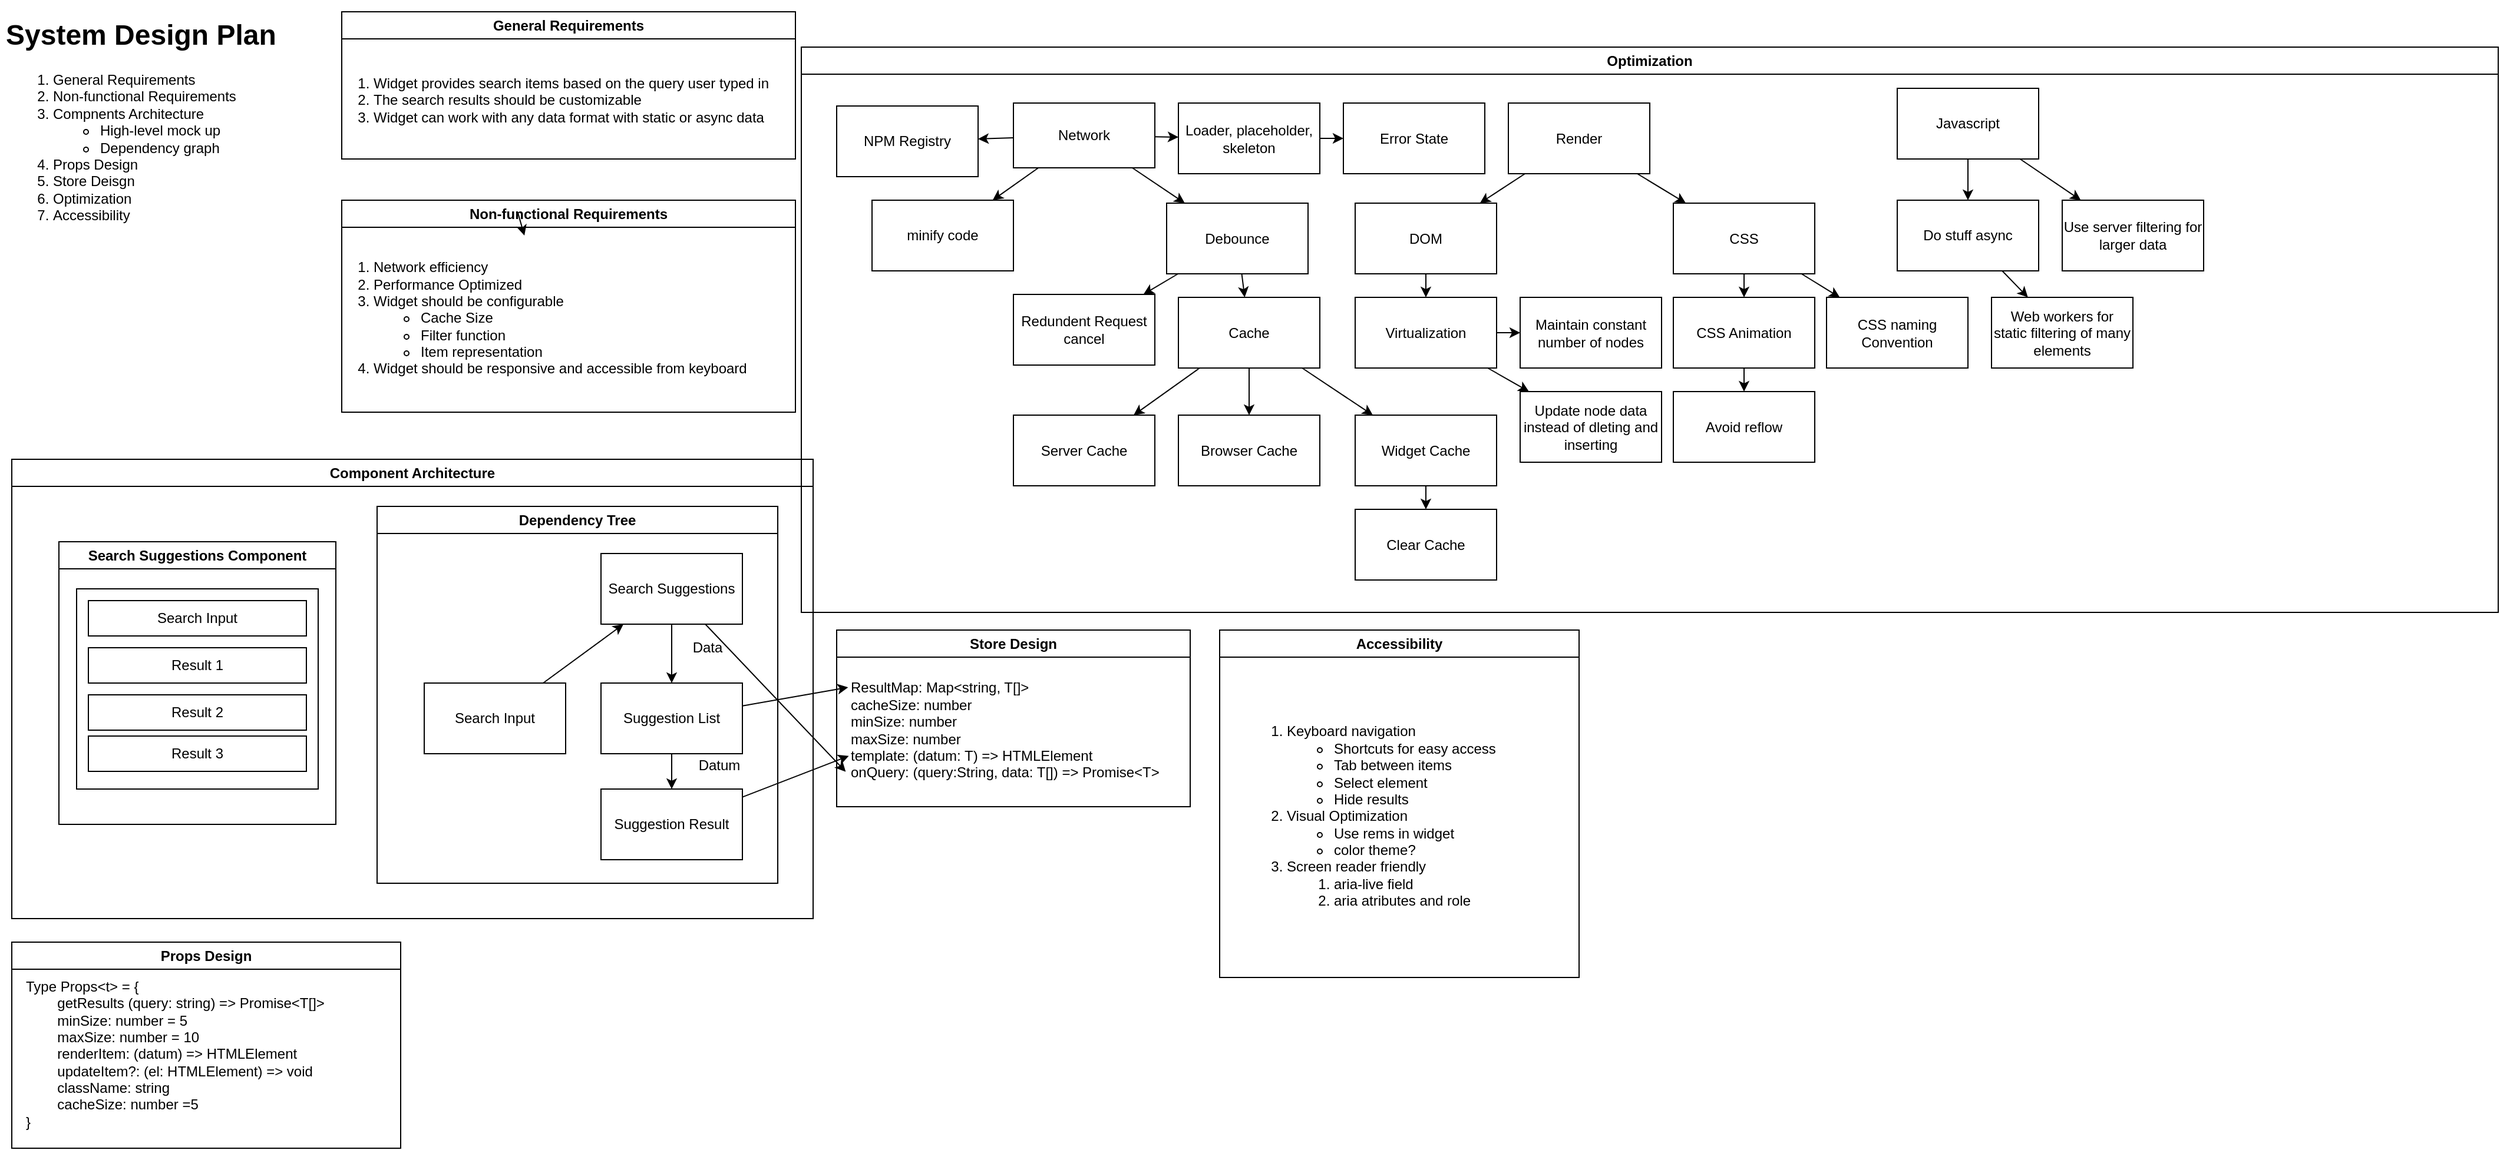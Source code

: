 <mxfile>
    <diagram id="DsMYq3YZ2agmJGqwz92d" name="Page-1">
        <mxGraphModel dx="678" dy="544" grid="1" gridSize="10" guides="1" tooltips="1" connect="1" arrows="1" fold="1" page="1" pageScale="1" pageWidth="850" pageHeight="1100" math="0" shadow="0">
            <root>
                <mxCell id="0"/>
                <mxCell id="1" parent="0"/>
                <mxCell id="4" value="&lt;h1&gt;System Design Plan&lt;/h1&gt;&lt;p&gt;&lt;/p&gt;&lt;ol&gt;&lt;li&gt;General Requirements&lt;/li&gt;&lt;li&gt;Non-functional Requirements&lt;/li&gt;&lt;li&gt;Compnents Architecture&lt;/li&gt;&lt;ul&gt;&lt;li&gt;&lt;span style=&quot;background-color: initial;&quot;&gt;High-level mock up&lt;/span&gt;&lt;/li&gt;&lt;li&gt;&lt;span style=&quot;background-color: initial;&quot;&gt;Dependency graph&lt;/span&gt;&lt;/li&gt;&lt;/ul&gt;&lt;li&gt;Props Design&lt;/li&gt;&lt;li&gt;Store Deisgn&lt;/li&gt;&lt;li&gt;Optimization&lt;/li&gt;&lt;li&gt;Accessibility&lt;/li&gt;&lt;/ol&gt;&lt;p&gt;&lt;/p&gt;" style="text;html=1;strokeColor=none;fillColor=none;spacing=5;spacingTop=-20;whiteSpace=wrap;overflow=hidden;rounded=0;" vertex="1" parent="1">
                    <mxGeometry x="10" y="10" width="260" height="250" as="geometry"/>
                </mxCell>
                <mxCell id="5" value="General Requirements" style="swimlane;whiteSpace=wrap;html=1;" vertex="1" parent="1">
                    <mxGeometry x="300" y="10" width="385" height="125" as="geometry"/>
                </mxCell>
                <mxCell id="6" value="&lt;ol&gt;&lt;li&gt;Widget provides search items based on the query user typed in&lt;/li&gt;&lt;li&gt;The search results should be customizable&lt;/li&gt;&lt;li&gt;Widget can work with any data format with static or async data&lt;/li&gt;&lt;/ol&gt;" style="text;html=1;align=left;verticalAlign=middle;resizable=0;points=[];autosize=1;strokeColor=none;fillColor=none;" vertex="1" parent="5">
                    <mxGeometry x="-15" y="25" width="400" height="100" as="geometry"/>
                </mxCell>
                <mxCell id="7" value="Non-functional Requirements" style="swimlane;whiteSpace=wrap;html=1;" vertex="1" parent="1">
                    <mxGeometry x="300" y="170" width="385" height="180" as="geometry"/>
                </mxCell>
                <mxCell id="8" value="&lt;ol&gt;&lt;li&gt;Network efficiency&lt;/li&gt;&lt;li&gt;Performance Optimized&lt;/li&gt;&lt;li&gt;Widget should be configurable&lt;/li&gt;&lt;ul&gt;&lt;li&gt;Cache Size&lt;/li&gt;&lt;li&gt;Filter function&lt;/li&gt;&lt;li&gt;Item representation&lt;/li&gt;&lt;/ul&gt;&lt;li&gt;Widget should be responsive and accessible from keyboard&lt;/li&gt;&lt;/ol&gt;" style="text;html=1;align=left;verticalAlign=middle;resizable=0;points=[];autosize=1;strokeColor=none;fillColor=none;" vertex="1" parent="7">
                    <mxGeometry x="-15" y="10" width="380" height="180" as="geometry"/>
                </mxCell>
                <mxCell id="9" style="edgeStyle=none;html=1;" edge="1" parent="1" source="8">
                    <mxGeometry relative="1" as="geometry">
                        <mxPoint x="455" y="200" as="targetPoint"/>
                    </mxGeometry>
                </mxCell>
                <mxCell id="11" value="Component Architecture" style="swimlane;whiteSpace=wrap;html=1;" vertex="1" parent="1">
                    <mxGeometry x="20" y="390" width="680" height="390" as="geometry"/>
                </mxCell>
                <mxCell id="12" value="Search Suggestions Component" style="swimlane;whiteSpace=wrap;html=1;" vertex="1" parent="11">
                    <mxGeometry x="40" y="70" width="235" height="240" as="geometry"/>
                </mxCell>
                <mxCell id="13" value="" style="rounded=0;whiteSpace=wrap;html=1;" vertex="1" parent="12">
                    <mxGeometry x="15" y="40" width="205" height="170" as="geometry"/>
                </mxCell>
                <mxCell id="14" value="Search Input" style="rounded=0;whiteSpace=wrap;html=1;" vertex="1" parent="12">
                    <mxGeometry x="25" y="50" width="185" height="30" as="geometry"/>
                </mxCell>
                <mxCell id="16" value="Result 1" style="rounded=0;whiteSpace=wrap;html=1;" vertex="1" parent="12">
                    <mxGeometry x="25" y="90" width="185" height="30" as="geometry"/>
                </mxCell>
                <mxCell id="17" value="Result 2" style="rounded=0;whiteSpace=wrap;html=1;" vertex="1" parent="12">
                    <mxGeometry x="25" y="130" width="185" height="30" as="geometry"/>
                </mxCell>
                <mxCell id="18" value="Result 3" style="rounded=0;whiteSpace=wrap;html=1;" vertex="1" parent="12">
                    <mxGeometry x="25" y="165" width="185" height="30" as="geometry"/>
                </mxCell>
                <mxCell id="19" value="Dependency Tree" style="swimlane;whiteSpace=wrap;html=1;" vertex="1" parent="11">
                    <mxGeometry x="310" y="40" width="340" height="320" as="geometry"/>
                </mxCell>
                <mxCell id="24" style="edgeStyle=none;html=1;" edge="1" parent="19" source="20" target="21">
                    <mxGeometry relative="1" as="geometry"/>
                </mxCell>
                <mxCell id="20" value="Search Suggestions" style="rounded=0;whiteSpace=wrap;html=1;" vertex="1" parent="19">
                    <mxGeometry x="190" y="40" width="120" height="60" as="geometry"/>
                </mxCell>
                <mxCell id="26" style="edgeStyle=none;html=1;" edge="1" parent="19" source="21" target="22">
                    <mxGeometry relative="1" as="geometry"/>
                </mxCell>
                <mxCell id="21" value="Suggestion List" style="rounded=0;whiteSpace=wrap;html=1;" vertex="1" parent="19">
                    <mxGeometry x="190" y="150" width="120" height="60" as="geometry"/>
                </mxCell>
                <mxCell id="22" value="Suggestion Result" style="rounded=0;whiteSpace=wrap;html=1;" vertex="1" parent="19">
                    <mxGeometry x="190" y="240" width="120" height="60" as="geometry"/>
                </mxCell>
                <mxCell id="38" style="edgeStyle=none;html=1;" edge="1" parent="19" source="23" target="20">
                    <mxGeometry relative="1" as="geometry"/>
                </mxCell>
                <mxCell id="23" value="Search Input" style="rounded=0;whiteSpace=wrap;html=1;" vertex="1" parent="19">
                    <mxGeometry x="40" y="150" width="120" height="60" as="geometry"/>
                </mxCell>
                <mxCell id="28" value="Props Design" style="swimlane;whiteSpace=wrap;html=1;" vertex="1" parent="1">
                    <mxGeometry x="20" y="800" width="330" height="175" as="geometry"/>
                </mxCell>
                <mxCell id="29" value="Type Props&amp;lt;t&amp;gt; = {&lt;br&gt;&lt;span style=&quot;white-space: pre;&quot;&gt;&#9;&lt;/span&gt;getResults (query: string) =&amp;gt; Promise&amp;lt;T[]&amp;gt;&lt;br&gt;&lt;span style=&quot;white-space: pre;&quot;&gt;&#9;&lt;/span&gt;minSize: number = 5&lt;br&gt;&lt;span style=&quot;white-space: pre;&quot;&gt;&#9;&lt;/span&gt;maxSize: number = 10&lt;br&gt;&lt;span style=&quot;white-space: pre;&quot;&gt;&#9;&lt;/span&gt;renderItem: (datum) =&amp;gt; HTMLElement&lt;br&gt;&lt;span style=&quot;white-space: pre;&quot;&gt;&#9;&lt;/span&gt;updateItem?: (el: HTMLElement) =&amp;gt; void&lt;br&gt;&lt;span style=&quot;white-space: pre;&quot;&gt;&#9;&lt;/span&gt;className: string&lt;br&gt;&lt;span style=&quot;white-space: pre;&quot;&gt;&#9;&lt;/span&gt;cacheSize: number =5&lt;br&gt;}" style="text;html=1;align=left;verticalAlign=middle;resizable=0;points=[];autosize=1;strokeColor=none;fillColor=none;" vertex="1" parent="28">
                    <mxGeometry x="10" y="25" width="280" height="140" as="geometry"/>
                </mxCell>
                <mxCell id="31" value="Store Design" style="swimlane;whiteSpace=wrap;html=1;" vertex="1" parent="1">
                    <mxGeometry x="720" y="535" width="300" height="150" as="geometry"/>
                </mxCell>
                <mxCell id="32" value="ResultMap: Map&amp;lt;string, T[]&amp;gt;&lt;br&gt;cacheSize: number&lt;br&gt;minSize: number&lt;br&gt;maxSize: number&lt;br&gt;template: (datum: T) =&amp;gt; HTMLElement&lt;br&gt;onQuery: (query:String, data: T[]) =&amp;gt; Promise&amp;lt;T&amp;gt;" style="text;html=1;align=left;verticalAlign=middle;resizable=0;points=[];autosize=1;strokeColor=none;fillColor=none;" vertex="1" parent="31">
                    <mxGeometry x="10" y="35" width="290" height="100" as="geometry"/>
                </mxCell>
                <mxCell id="34" value="Data" style="text;html=1;align=center;verticalAlign=middle;resizable=0;points=[];autosize=1;strokeColor=none;fillColor=none;" vertex="1" parent="1">
                    <mxGeometry x="585" y="535" width="50" height="30" as="geometry"/>
                </mxCell>
                <mxCell id="35" value="Datum" style="text;html=1;align=center;verticalAlign=middle;resizable=0;points=[];autosize=1;strokeColor=none;fillColor=none;" vertex="1" parent="1">
                    <mxGeometry x="590" y="635" width="60" height="30" as="geometry"/>
                </mxCell>
                <mxCell id="36" style="edgeStyle=none;html=1;entryX=-0.001;entryY=0.136;entryDx=0;entryDy=0;entryPerimeter=0;" edge="1" parent="1" source="21" target="32">
                    <mxGeometry relative="1" as="geometry"/>
                </mxCell>
                <mxCell id="37" style="edgeStyle=none;html=1;entryX=0.001;entryY=0.719;entryDx=0;entryDy=0;entryPerimeter=0;" edge="1" parent="1" source="22" target="32">
                    <mxGeometry relative="1" as="geometry"/>
                </mxCell>
                <mxCell id="39" style="edgeStyle=none;html=1;entryX=-0.008;entryY=0.853;entryDx=0;entryDy=0;entryPerimeter=0;" edge="1" parent="1" source="20" target="32">
                    <mxGeometry relative="1" as="geometry"/>
                </mxCell>
                <mxCell id="40" value="Optimization" style="swimlane;whiteSpace=wrap;html=1;" vertex="1" parent="1">
                    <mxGeometry x="690" y="40" width="1440" height="480" as="geometry"/>
                </mxCell>
                <mxCell id="43" style="edgeStyle=none;html=1;" edge="1" parent="40" source="41" target="42">
                    <mxGeometry relative="1" as="geometry"/>
                </mxCell>
                <mxCell id="46" style="edgeStyle=none;html=1;" edge="1" parent="40" source="41" target="44">
                    <mxGeometry relative="1" as="geometry"/>
                </mxCell>
                <mxCell id="75" style="edgeStyle=none;html=1;" edge="1" parent="40" source="41" target="74">
                    <mxGeometry relative="1" as="geometry"/>
                </mxCell>
                <mxCell id="90" style="edgeStyle=none;html=1;" edge="1" parent="40" source="41" target="89">
                    <mxGeometry relative="1" as="geometry"/>
                </mxCell>
                <mxCell id="41" value="Network" style="rounded=0;whiteSpace=wrap;html=1;" vertex="1" parent="40">
                    <mxGeometry x="180" y="47.5" width="120" height="55" as="geometry"/>
                </mxCell>
                <mxCell id="42" value="minify code" style="whiteSpace=wrap;html=1;" vertex="1" parent="40">
                    <mxGeometry x="60" y="130" width="120" height="60" as="geometry"/>
                </mxCell>
                <mxCell id="47" style="edgeStyle=none;html=1;" edge="1" parent="40" source="44" target="45">
                    <mxGeometry relative="1" as="geometry"/>
                </mxCell>
                <mxCell id="93" style="edgeStyle=none;html=1;" edge="1" parent="40" source="44" target="92">
                    <mxGeometry relative="1" as="geometry"/>
                </mxCell>
                <mxCell id="44" value="Debounce" style="whiteSpace=wrap;html=1;" vertex="1" parent="40">
                    <mxGeometry x="310" y="132.5" width="120" height="60" as="geometry"/>
                </mxCell>
                <mxCell id="52" style="edgeStyle=none;html=1;" edge="1" parent="40" source="45" target="48">
                    <mxGeometry relative="1" as="geometry"/>
                </mxCell>
                <mxCell id="53" style="edgeStyle=none;html=1;" edge="1" parent="40" source="45" target="49">
                    <mxGeometry relative="1" as="geometry"/>
                </mxCell>
                <mxCell id="54" style="edgeStyle=none;html=1;" edge="1" parent="40" source="45" target="50">
                    <mxGeometry relative="1" as="geometry"/>
                </mxCell>
                <mxCell id="45" value="Cache" style="whiteSpace=wrap;html=1;" vertex="1" parent="40">
                    <mxGeometry x="320" y="212.5" width="120" height="60" as="geometry"/>
                </mxCell>
                <mxCell id="48" value="Server Cache" style="whiteSpace=wrap;html=1;" vertex="1" parent="40">
                    <mxGeometry x="180" y="312.5" width="120" height="60" as="geometry"/>
                </mxCell>
                <mxCell id="49" value="Browser Cache" style="whiteSpace=wrap;html=1;" vertex="1" parent="40">
                    <mxGeometry x="320" y="312.5" width="120" height="60" as="geometry"/>
                </mxCell>
                <mxCell id="57" style="edgeStyle=none;html=1;" edge="1" parent="40" source="50" target="55">
                    <mxGeometry relative="1" as="geometry"/>
                </mxCell>
                <mxCell id="50" value="Widget Cache" style="whiteSpace=wrap;html=1;" vertex="1" parent="40">
                    <mxGeometry x="470" y="312.5" width="120" height="60" as="geometry"/>
                </mxCell>
                <mxCell id="55" value="Clear Cache" style="whiteSpace=wrap;html=1;" vertex="1" parent="40">
                    <mxGeometry x="470" y="392.5" width="120" height="60" as="geometry"/>
                </mxCell>
                <mxCell id="60" style="edgeStyle=none;html=1;" edge="1" parent="40" source="58" target="59">
                    <mxGeometry relative="1" as="geometry"/>
                </mxCell>
                <mxCell id="68" style="edgeStyle=none;html=1;" edge="1" parent="40" source="58" target="67">
                    <mxGeometry relative="1" as="geometry"/>
                </mxCell>
                <mxCell id="58" value="Render" style="whiteSpace=wrap;html=1;" vertex="1" parent="40">
                    <mxGeometry x="600" y="47.5" width="120" height="60" as="geometry"/>
                </mxCell>
                <mxCell id="62" style="edgeStyle=none;html=1;" edge="1" parent="40" source="59" target="61">
                    <mxGeometry relative="1" as="geometry"/>
                </mxCell>
                <mxCell id="59" value="DOM" style="whiteSpace=wrap;html=1;" vertex="1" parent="40">
                    <mxGeometry x="470" y="132.5" width="120" height="60" as="geometry"/>
                </mxCell>
                <mxCell id="64" style="edgeStyle=none;html=1;" edge="1" parent="40" source="61" target="63">
                    <mxGeometry relative="1" as="geometry"/>
                </mxCell>
                <mxCell id="66" style="edgeStyle=none;html=1;" edge="1" parent="40" source="61" target="65">
                    <mxGeometry relative="1" as="geometry"/>
                </mxCell>
                <mxCell id="61" value="Virtualization" style="whiteSpace=wrap;html=1;" vertex="1" parent="40">
                    <mxGeometry x="470" y="212.5" width="120" height="60" as="geometry"/>
                </mxCell>
                <mxCell id="63" value="Maintain constant number of nodes" style="whiteSpace=wrap;html=1;" vertex="1" parent="40">
                    <mxGeometry x="610" y="212.5" width="120" height="60" as="geometry"/>
                </mxCell>
                <mxCell id="65" value="Update node data instead of dleting and inserting" style="whiteSpace=wrap;html=1;" vertex="1" parent="40">
                    <mxGeometry x="610" y="292.5" width="120" height="60" as="geometry"/>
                </mxCell>
                <mxCell id="71" style="edgeStyle=none;html=1;" edge="1" parent="40" source="67" target="69">
                    <mxGeometry relative="1" as="geometry"/>
                </mxCell>
                <mxCell id="77" style="edgeStyle=none;html=1;" edge="1" parent="40" source="67" target="76">
                    <mxGeometry relative="1" as="geometry">
                        <mxPoint x="881.25" y="212.5" as="targetPoint"/>
                    </mxGeometry>
                </mxCell>
                <mxCell id="67" value="CSS" style="whiteSpace=wrap;html=1;" vertex="1" parent="40">
                    <mxGeometry x="740" y="132.5" width="120" height="60" as="geometry"/>
                </mxCell>
                <mxCell id="73" style="edgeStyle=none;html=1;" edge="1" parent="40" source="69" target="72">
                    <mxGeometry relative="1" as="geometry"/>
                </mxCell>
                <mxCell id="69" value="CSS Animation" style="whiteSpace=wrap;html=1;" vertex="1" parent="40">
                    <mxGeometry x="740" y="212.5" width="120" height="60" as="geometry"/>
                </mxCell>
                <mxCell id="72" value="Avoid reflow" style="whiteSpace=wrap;html=1;" vertex="1" parent="40">
                    <mxGeometry x="740" y="292.5" width="120" height="60" as="geometry"/>
                </mxCell>
                <mxCell id="88" style="edgeStyle=none;html=1;" edge="1" parent="40" source="74" target="87">
                    <mxGeometry relative="1" as="geometry"/>
                </mxCell>
                <mxCell id="74" value="Loader, placeholder, skeleton" style="whiteSpace=wrap;html=1;" vertex="1" parent="40">
                    <mxGeometry x="320" y="47.5" width="120" height="60" as="geometry"/>
                </mxCell>
                <mxCell id="76" value="CSS naming Convention" style="whiteSpace=wrap;html=1;" vertex="1" parent="40">
                    <mxGeometry x="870" y="212.5" width="120" height="60" as="geometry"/>
                </mxCell>
                <mxCell id="80" style="edgeStyle=none;html=1;" edge="1" parent="40" source="78" target="79">
                    <mxGeometry relative="1" as="geometry"/>
                </mxCell>
                <mxCell id="84" style="edgeStyle=none;html=1;" edge="1" parent="40" source="78" target="83">
                    <mxGeometry relative="1" as="geometry"/>
                </mxCell>
                <mxCell id="78" value="Javascript" style="whiteSpace=wrap;html=1;" vertex="1" parent="40">
                    <mxGeometry x="930" y="35" width="120" height="60" as="geometry"/>
                </mxCell>
                <mxCell id="82" style="edgeStyle=none;html=1;" edge="1" parent="40" source="79" target="81">
                    <mxGeometry relative="1" as="geometry"/>
                </mxCell>
                <mxCell id="79" value="Do stuff async" style="whiteSpace=wrap;html=1;" vertex="1" parent="40">
                    <mxGeometry x="930" y="130" width="120" height="60" as="geometry"/>
                </mxCell>
                <mxCell id="81" value="Web workers for static filtering of many elements" style="whiteSpace=wrap;html=1;" vertex="1" parent="40">
                    <mxGeometry x="1010" y="212.5" width="120" height="60" as="geometry"/>
                </mxCell>
                <mxCell id="83" value="Use server filtering for larger data" style="whiteSpace=wrap;html=1;" vertex="1" parent="40">
                    <mxGeometry x="1070" y="130" width="120" height="60" as="geometry"/>
                </mxCell>
                <mxCell id="87" value="Error State" style="whiteSpace=wrap;html=1;" vertex="1" parent="40">
                    <mxGeometry x="460" y="47.5" width="120" height="60" as="geometry"/>
                </mxCell>
                <mxCell id="89" value="NPM Registry" style="whiteSpace=wrap;html=1;" vertex="1" parent="40">
                    <mxGeometry x="30" y="50" width="120" height="60" as="geometry"/>
                </mxCell>
                <mxCell id="92" value="Redundent Request cancel" style="whiteSpace=wrap;html=1;" vertex="1" parent="40">
                    <mxGeometry x="180" y="210" width="120" height="60" as="geometry"/>
                </mxCell>
                <mxCell id="85" value="Accessibility" style="swimlane;whiteSpace=wrap;html=1;" vertex="1" parent="1">
                    <mxGeometry x="1045" y="535" width="305" height="295" as="geometry"/>
                </mxCell>
                <mxCell id="86" value="&lt;ol&gt;&lt;li&gt;Keyboard navigation&lt;/li&gt;&lt;ul&gt;&lt;li&gt;Shortcuts for easy access&lt;/li&gt;&lt;li&gt;Tab between items&lt;/li&gt;&lt;li&gt;Select element&lt;/li&gt;&lt;li&gt;Hide results&lt;/li&gt;&lt;/ul&gt;&lt;li&gt;Visual Optimization&lt;/li&gt;&lt;ul&gt;&lt;li&gt;&lt;span style=&quot;background-color: initial;&quot;&gt;Use rems in widget&lt;/span&gt;&lt;/li&gt;&lt;li&gt;&lt;span style=&quot;background-color: initial;&quot;&gt;color theme?&lt;/span&gt;&lt;/li&gt;&lt;/ul&gt;&lt;li&gt;&lt;span style=&quot;background-color: initial;&quot;&gt;Screen reader friendly&lt;/span&gt;&lt;/li&gt;&lt;ol&gt;&lt;li&gt;aria-live field&lt;/li&gt;&lt;li&gt;aria atributes and role&amp;nbsp;&lt;span style=&quot;background-color: initial;&quot;&gt;&amp;nbsp;&lt;/span&gt;&lt;/li&gt;&lt;/ol&gt;&lt;/ol&gt;" style="text;html=1;strokeColor=none;fillColor=none;align=left;verticalAlign=middle;whiteSpace=wrap;rounded=0;" vertex="1" parent="85">
                    <mxGeometry x="15" y="28" width="240" height="260" as="geometry"/>
                </mxCell>
            </root>
        </mxGraphModel>
    </diagram>
</mxfile>